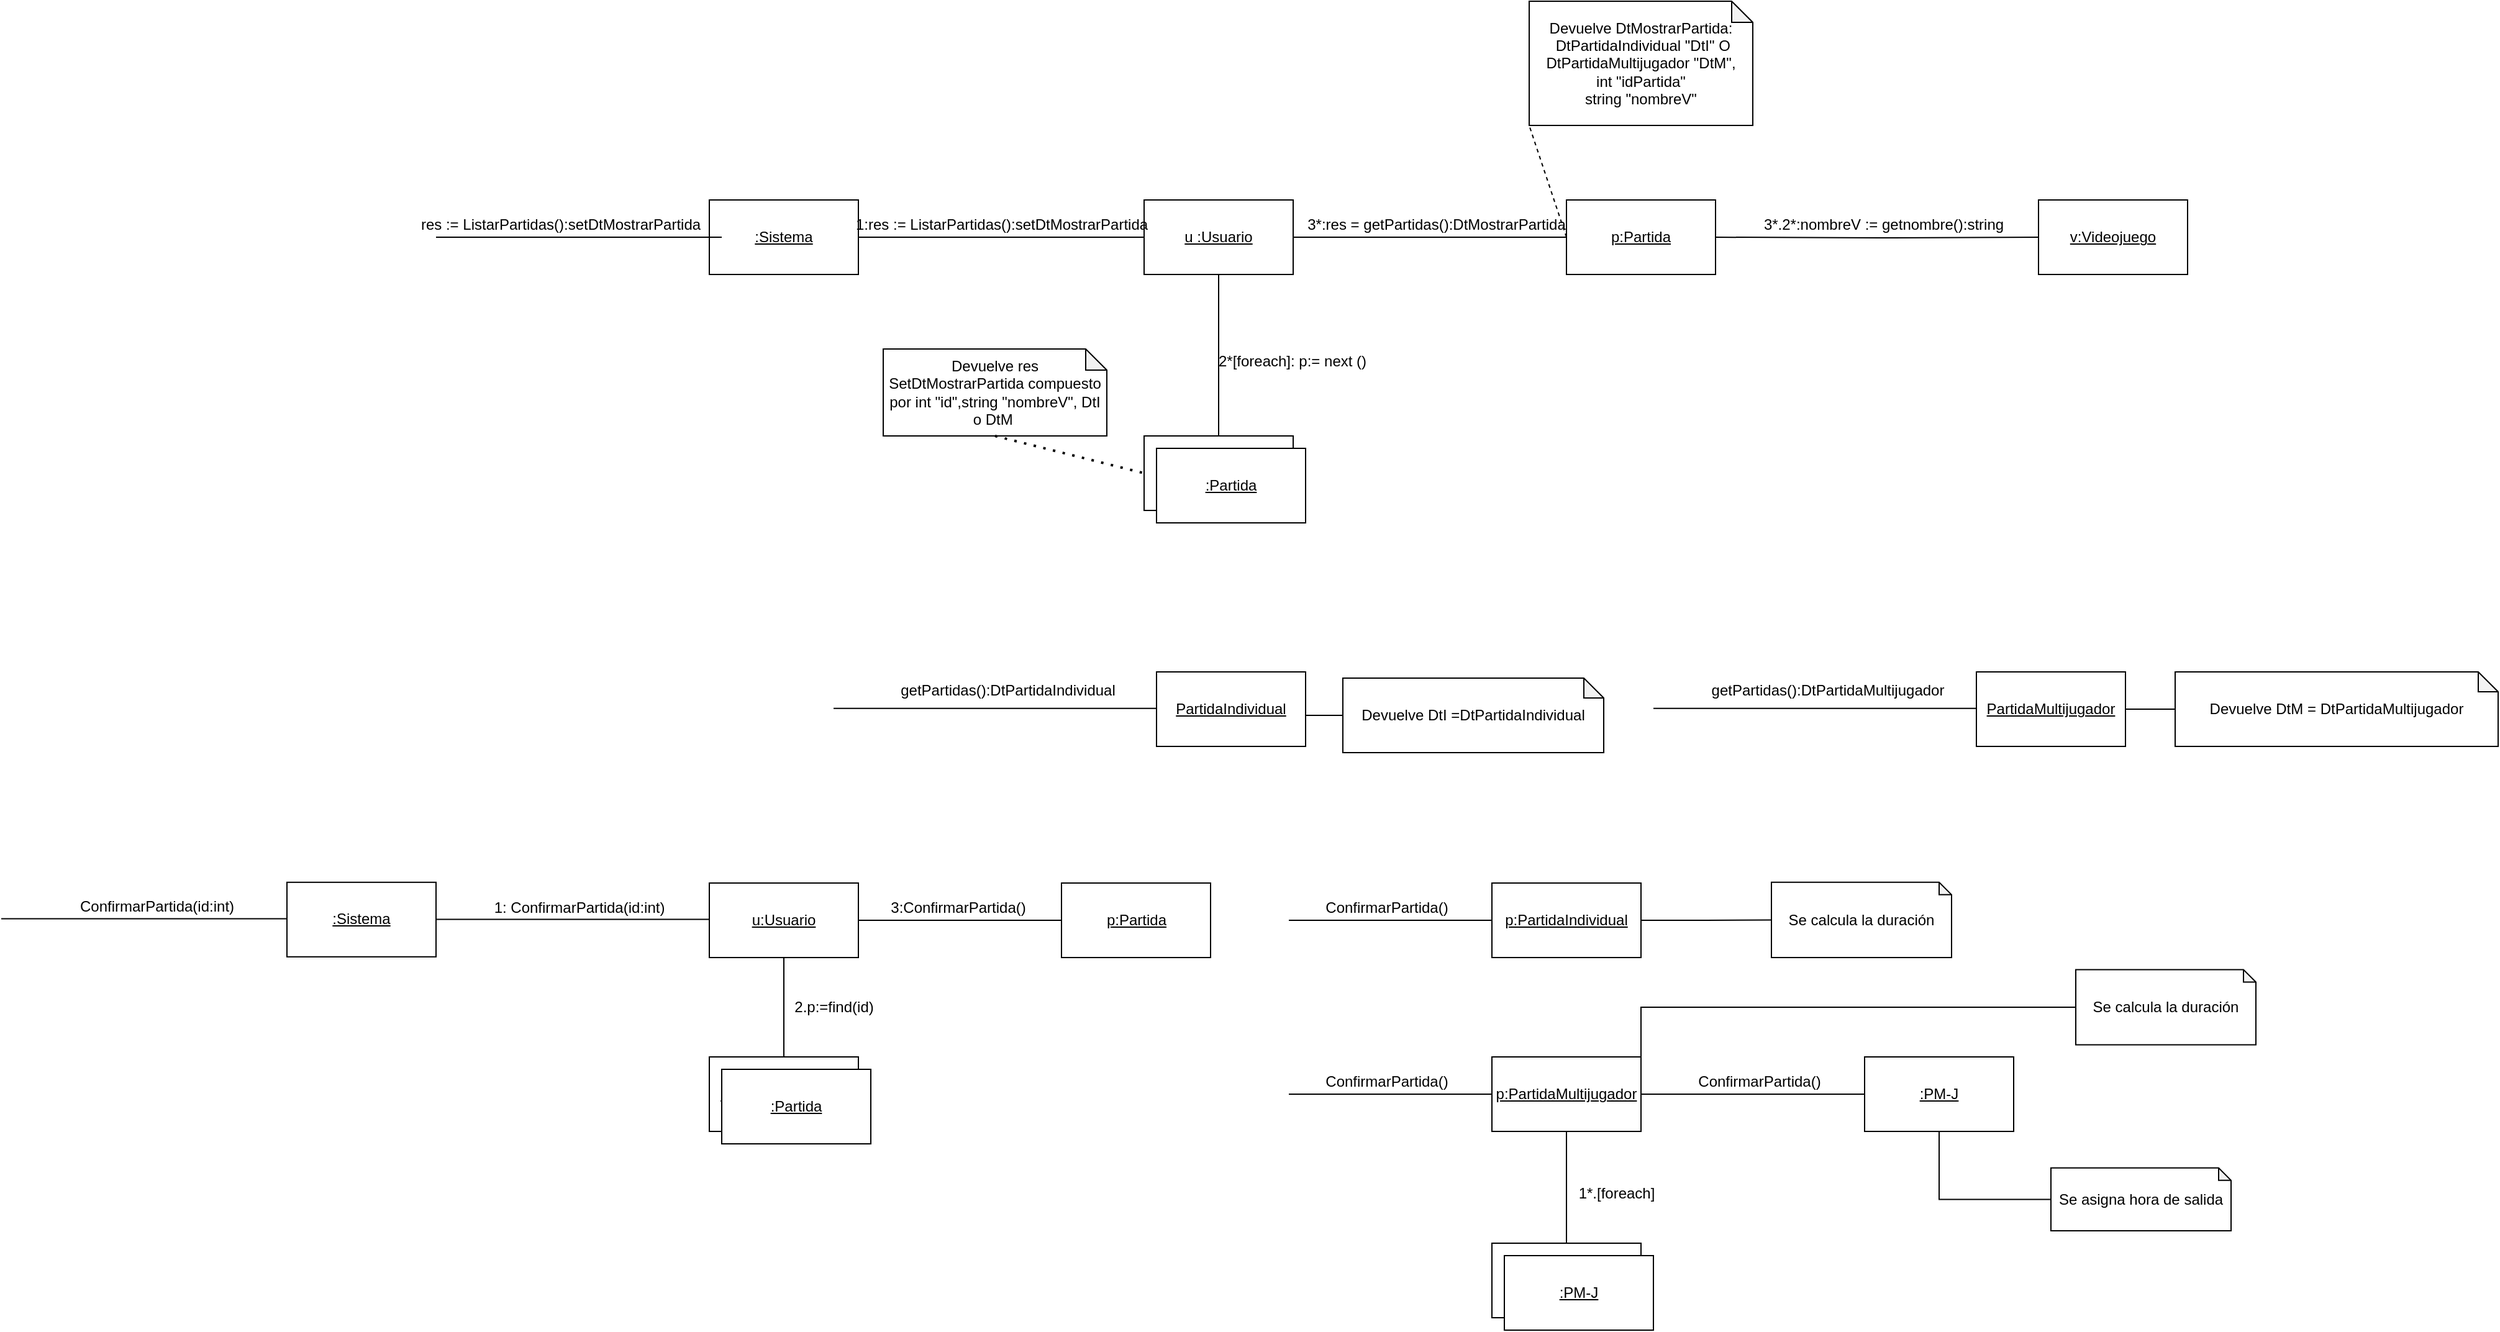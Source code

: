 <mxfile version="18.0.6" type="device"><diagram id="Cb_YuHBdfDSs6Tf1bv1O" name="Page-1"><mxGraphModel dx="2331" dy="764" grid="1" gridSize="10" guides="1" tooltips="1" connect="1" arrows="1" fold="1" page="1" pageScale="1" pageWidth="827" pageHeight="1169" math="0" shadow="0"><root><mxCell id="0"/><mxCell id="1" parent="0"/><mxCell id="gmDr7xhBhyS8L04tMxvV-5" style="edgeStyle=orthogonalEdgeStyle;rounded=0;orthogonalLoop=1;jettySize=auto;html=1;exitX=1;exitY=0.5;exitDx=0;exitDy=0;entryX=0;entryY=0.5;entryDx=0;entryDy=0;endArrow=none;endFill=0;" parent="1" source="gmDr7xhBhyS8L04tMxvV-1" target="gmDr7xhBhyS8L04tMxvV-4" edge="1"><mxGeometry relative="1" as="geometry"/></mxCell><mxCell id="gmDr7xhBhyS8L04tMxvV-1" value="&lt;u&gt;:Sistema&lt;/u&gt;" style="rounded=0;whiteSpace=wrap;html=1;" parent="1" vertex="1"><mxGeometry x="130" y="190" width="120" height="60" as="geometry"/></mxCell><mxCell id="gmDr7xhBhyS8L04tMxvV-2" value=":Videojuego" style="rounded=0;whiteSpace=wrap;html=1;" parent="1" vertex="1"><mxGeometry x="480" y="380" width="120" height="60" as="geometry"/></mxCell><mxCell id="gmDr7xhBhyS8L04tMxvV-9" style="edgeStyle=orthogonalEdgeStyle;rounded=0;orthogonalLoop=1;jettySize=auto;html=1;exitX=0.5;exitY=1;exitDx=0;exitDy=0;entryX=0.5;entryY=0;entryDx=0;entryDy=0;endArrow=none;endFill=0;" parent="1" source="gmDr7xhBhyS8L04tMxvV-4" target="gmDr7xhBhyS8L04tMxvV-2" edge="1"><mxGeometry relative="1" as="geometry"/></mxCell><mxCell id="gmDr7xhBhyS8L04tMxvV-15" style="edgeStyle=orthogonalEdgeStyle;rounded=0;orthogonalLoop=1;jettySize=auto;html=1;exitX=1;exitY=0.5;exitDx=0;exitDy=0;entryX=0;entryY=0.5;entryDx=0;entryDy=0;endArrow=none;endFill=0;" parent="1" source="gmDr7xhBhyS8L04tMxvV-4" target="gmDr7xhBhyS8L04tMxvV-14" edge="1"><mxGeometry relative="1" as="geometry"/></mxCell><mxCell id="gmDr7xhBhyS8L04tMxvV-4" value="&lt;u&gt;u :Usuario&lt;/u&gt;" style="rounded=0;whiteSpace=wrap;html=1;" parent="1" vertex="1"><mxGeometry x="480" y="190" width="120" height="60" as="geometry"/></mxCell><mxCell id="gmDr7xhBhyS8L04tMxvV-7" style="edgeStyle=orthogonalEdgeStyle;rounded=0;orthogonalLoop=1;jettySize=auto;html=1;exitX=1;exitY=0.5;exitDx=0;exitDy=0;entryX=0;entryY=0.5;entryDx=0;entryDy=0;endArrow=none;endFill=0;" parent="1" edge="1"><mxGeometry relative="1" as="geometry"><mxPoint x="-90" y="220" as="sourcePoint"/><mxPoint x="140" y="220" as="targetPoint"/></mxGeometry></mxCell><mxCell id="gmDr7xhBhyS8L04tMxvV-8" value="res := ListarPartidas():setDtMostrarPartida" style="text;html=1;align=center;verticalAlign=middle;resizable=0;points=[];autosize=1;strokeColor=none;fillColor=none;" parent="1" vertex="1"><mxGeometry x="-110" y="200" width="240" height="20" as="geometry"/></mxCell><mxCell id="gmDr7xhBhyS8L04tMxvV-10" value="1:res := ListarPartidas():setDtMostrarPartida" style="text;html=1;align=center;verticalAlign=middle;resizable=0;points=[];autosize=1;strokeColor=none;fillColor=none;" parent="1" vertex="1"><mxGeometry x="240" y="200" width="250" height="20" as="geometry"/></mxCell><mxCell id="gmDr7xhBhyS8L04tMxvV-12" value="2*[foreach]: p:= next ()" style="text;html=1;align=center;verticalAlign=middle;resizable=0;points=[];autosize=1;strokeColor=none;fillColor=none;" parent="1" vertex="1"><mxGeometry x="533.5" y="310" width="130" height="20" as="geometry"/></mxCell><mxCell id="gmDr7xhBhyS8L04tMxvV-13" value="&lt;u&gt;:Partida&lt;/u&gt;" style="rounded=0;whiteSpace=wrap;html=1;" parent="1" vertex="1"><mxGeometry x="490" y="390" width="120" height="60" as="geometry"/></mxCell><mxCell id="gmDr7xhBhyS8L04tMxvV-14" value="&lt;u&gt;p:Partida&lt;/u&gt;" style="rounded=0;whiteSpace=wrap;html=1;" parent="1" vertex="1"><mxGeometry x="820" y="190" width="120" height="60" as="geometry"/></mxCell><mxCell id="gmDr7xhBhyS8L04tMxvV-17" value="3*:res = getPartidas():DtMostrarPartida" style="text;html=1;align=center;verticalAlign=middle;resizable=0;points=[];autosize=1;strokeColor=none;fillColor=none;" parent="1" vertex="1"><mxGeometry x="605" y="200" width="220" height="20" as="geometry"/></mxCell><mxCell id="gmDr7xhBhyS8L04tMxvV-28" value="&lt;u&gt;PartidaIndividual&lt;/u&gt;" style="rounded=0;whiteSpace=wrap;html=1;" parent="1" vertex="1"><mxGeometry x="490" y="570" width="120" height="60" as="geometry"/></mxCell><mxCell id="gmDr7xhBhyS8L04tMxvV-29" value="getPartidas():DtPartidaIndividual" style="text;html=1;align=center;verticalAlign=middle;resizable=0;points=[];autosize=1;strokeColor=none;fillColor=none;" parent="1" vertex="1"><mxGeometry x="275" y="575" width="190" height="20" as="geometry"/></mxCell><mxCell id="gmDr7xhBhyS8L04tMxvV-30" style="edgeStyle=orthogonalEdgeStyle;rounded=0;orthogonalLoop=1;jettySize=auto;html=1;exitX=1;exitY=0.5;exitDx=0;exitDy=0;entryX=0;entryY=0.5;entryDx=0;entryDy=0;endArrow=none;endFill=0;" parent="1" edge="1"><mxGeometry relative="1" as="geometry"><mxPoint x="230" y="599.41" as="sourcePoint"/><mxPoint x="490" y="599.41" as="targetPoint"/></mxGeometry></mxCell><mxCell id="gmDr7xhBhyS8L04tMxvV-32" style="edgeStyle=orthogonalEdgeStyle;rounded=0;orthogonalLoop=1;jettySize=auto;html=1;exitX=0;exitY=0.5;exitDx=0;exitDy=0;exitPerimeter=0;endArrow=none;endFill=0;entryX=1;entryY=0.5;entryDx=0;entryDy=0;" parent="1" source="gmDr7xhBhyS8L04tMxvV-31" target="gmDr7xhBhyS8L04tMxvV-28" edge="1"><mxGeometry relative="1" as="geometry"><mxPoint x="680" y="599.706" as="targetPoint"/></mxGeometry></mxCell><mxCell id="gmDr7xhBhyS8L04tMxvV-31" value="Devuelve DtI =DtPartidaIndividual" style="shape=note;whiteSpace=wrap;html=1;backgroundOutline=1;darkOpacity=0.05;size=16;" parent="1" vertex="1"><mxGeometry x="640" y="575" width="210" height="60" as="geometry"/></mxCell><mxCell id="gmDr7xhBhyS8L04tMxvV-34" value="&lt;u&gt;PartidaMultijugador&lt;/u&gt;" style="rounded=0;whiteSpace=wrap;html=1;" parent="1" vertex="1"><mxGeometry x="1150" y="570" width="120" height="60" as="geometry"/></mxCell><mxCell id="gmDr7xhBhyS8L04tMxvV-35" value="getPartidas():DtPartidaMultijugador" style="text;html=1;align=center;verticalAlign=middle;resizable=0;points=[];autosize=1;strokeColor=none;fillColor=none;" parent="1" vertex="1"><mxGeometry x="930" y="575" width="200" height="20" as="geometry"/></mxCell><mxCell id="gmDr7xhBhyS8L04tMxvV-36" style="edgeStyle=orthogonalEdgeStyle;rounded=0;orthogonalLoop=1;jettySize=auto;html=1;exitX=1;exitY=0.5;exitDx=0;exitDy=0;entryX=0;entryY=0.5;entryDx=0;entryDy=0;endArrow=none;endFill=0;" parent="1" edge="1"><mxGeometry relative="1" as="geometry"><mxPoint x="890" y="599.41" as="sourcePoint"/><mxPoint x="1150" y="599.41" as="targetPoint"/></mxGeometry></mxCell><mxCell id="gmDr7xhBhyS8L04tMxvV-37" style="edgeStyle=orthogonalEdgeStyle;rounded=0;orthogonalLoop=1;jettySize=auto;html=1;exitX=0;exitY=0.5;exitDx=0;exitDy=0;exitPerimeter=0;endArrow=none;endFill=0;entryX=1;entryY=0.5;entryDx=0;entryDy=0;" parent="1" source="gmDr7xhBhyS8L04tMxvV-38" target="gmDr7xhBhyS8L04tMxvV-34" edge="1"><mxGeometry relative="1" as="geometry"><mxPoint x="1340" y="599.706" as="targetPoint"/></mxGeometry></mxCell><mxCell id="gmDr7xhBhyS8L04tMxvV-38" value="Devuelve DtM = DtPartidaMultijugador" style="shape=note;whiteSpace=wrap;html=1;backgroundOutline=1;darkOpacity=0.05;size=16;" parent="1" vertex="1"><mxGeometry x="1310" y="570" width="260" height="60" as="geometry"/></mxCell><mxCell id="gmDr7xhBhyS8L04tMxvV-39" value="Devuelve DtMostrarPartida:&lt;br&gt;&amp;nbsp;DtPartidaIndividual &quot;DtI&quot; O DtPartidaMultijugador &quot;DtM&quot;,&lt;br&gt;int &quot;idPartida&quot;&lt;br&gt;string &quot;nombreV&quot;" style="shape=note;whiteSpace=wrap;html=1;backgroundOutline=1;darkOpacity=0.05;size=17;" parent="1" vertex="1"><mxGeometry x="790" y="30" width="180" height="100" as="geometry"/></mxCell><mxCell id="gmDr7xhBhyS8L04tMxvV-41" value="Devuelve res SetDtMostrarPartida compuesto por int &quot;id&quot;,string &quot;nombreV&quot;, DtI o DtM&amp;nbsp;" style="shape=note;whiteSpace=wrap;html=1;backgroundOutline=1;darkOpacity=0.05;size=17;" parent="1" vertex="1"><mxGeometry x="270" y="310" width="180" height="70" as="geometry"/></mxCell><mxCell id="gmDr7xhBhyS8L04tMxvV-49" style="edgeStyle=orthogonalEdgeStyle;rounded=0;orthogonalLoop=1;jettySize=auto;html=1;exitX=0.5;exitY=1;exitDx=0;exitDy=0;entryX=0.5;entryY=0;entryDx=0;entryDy=0;endArrow=none;endFill=0;" parent="1" source="gmDr7xhBhyS8L04tMxvV-44" target="gmDr7xhBhyS8L04tMxvV-47" edge="1"><mxGeometry relative="1" as="geometry"/></mxCell><mxCell id="gmDr7xhBhyS8L04tMxvV-52" style="edgeStyle=orthogonalEdgeStyle;rounded=0;orthogonalLoop=1;jettySize=auto;html=1;exitX=1;exitY=0.5;exitDx=0;exitDy=0;entryX=0;entryY=0.5;entryDx=0;entryDy=0;endArrow=none;endFill=0;" parent="1" source="gmDr7xhBhyS8L04tMxvV-44" target="gmDr7xhBhyS8L04tMxvV-51" edge="1"><mxGeometry relative="1" as="geometry"/></mxCell><mxCell id="gmDr7xhBhyS8L04tMxvV-44" value="&lt;u&gt;u:Usuario&lt;/u&gt;" style="rounded=0;whiteSpace=wrap;html=1;" parent="1" vertex="1"><mxGeometry x="130" y="740" width="120" height="60" as="geometry"/></mxCell><mxCell id="gmDr7xhBhyS8L04tMxvV-45" style="edgeStyle=orthogonalEdgeStyle;rounded=0;orthogonalLoop=1;jettySize=auto;html=1;exitX=1;exitY=0.5;exitDx=0;exitDy=0;entryX=0;entryY=0.5;entryDx=0;entryDy=0;endArrow=none;endFill=0;" parent="1" edge="1"><mxGeometry relative="1" as="geometry"><mxPoint x="-100" y="769.29" as="sourcePoint"/><mxPoint x="130" y="769.29" as="targetPoint"/></mxGeometry></mxCell><mxCell id="gmDr7xhBhyS8L04tMxvV-46" value="1: ConfirmarPartida(id:int)" style="text;html=1;align=center;verticalAlign=middle;resizable=0;points=[];autosize=1;strokeColor=none;fillColor=none;" parent="1" vertex="1"><mxGeometry x="-50" y="750" width="150" height="20" as="geometry"/></mxCell><mxCell id="gmDr7xhBhyS8L04tMxvV-47" value="&lt;u&gt;:ControlVideojuego&lt;/u&gt;" style="rounded=0;whiteSpace=wrap;html=1;" parent="1" vertex="1"><mxGeometry x="130" y="880" width="120" height="60" as="geometry"/></mxCell><mxCell id="gmDr7xhBhyS8L04tMxvV-48" value="&lt;u&gt;:Partida&lt;/u&gt;" style="rounded=0;whiteSpace=wrap;html=1;" parent="1" vertex="1"><mxGeometry x="140" y="890" width="120" height="60" as="geometry"/></mxCell><mxCell id="gmDr7xhBhyS8L04tMxvV-50" value="2.p:=find(id)" style="text;html=1;align=center;verticalAlign=middle;resizable=0;points=[];autosize=1;strokeColor=none;fillColor=none;" parent="1" vertex="1"><mxGeometry x="190" y="830" width="80" height="20" as="geometry"/></mxCell><mxCell id="gmDr7xhBhyS8L04tMxvV-51" value="&lt;u&gt;p:Partida&lt;/u&gt;" style="rounded=0;whiteSpace=wrap;html=1;" parent="1" vertex="1"><mxGeometry x="413.5" y="740" width="120" height="60" as="geometry"/></mxCell><mxCell id="gmDr7xhBhyS8L04tMxvV-53" value="3:ConfirmarPartida()" style="text;html=1;align=center;verticalAlign=middle;resizable=0;points=[];autosize=1;strokeColor=none;fillColor=none;" parent="1" vertex="1"><mxGeometry x="270" y="750" width="120" height="20" as="geometry"/></mxCell><mxCell id="gmDr7xhBhyS8L04tMxvV-67" style="edgeStyle=orthogonalEdgeStyle;rounded=0;orthogonalLoop=1;jettySize=auto;html=1;exitX=0.5;exitY=1;exitDx=0;exitDy=0;entryX=0.5;entryY=0;entryDx=0;entryDy=0;endArrow=none;endFill=0;" parent="1" source="gmDr7xhBhyS8L04tMxvV-54" target="gmDr7xhBhyS8L04tMxvV-66" edge="1"><mxGeometry relative="1" as="geometry"/></mxCell><mxCell id="gmDr7xhBhyS8L04tMxvV-72" style="edgeStyle=orthogonalEdgeStyle;rounded=0;orthogonalLoop=1;jettySize=auto;html=1;exitX=1;exitY=0.5;exitDx=0;exitDy=0;entryX=0;entryY=0.5;entryDx=0;entryDy=0;endArrow=none;endFill=0;" parent="1" source="gmDr7xhBhyS8L04tMxvV-54" target="gmDr7xhBhyS8L04tMxvV-70" edge="1"><mxGeometry relative="1" as="geometry"/></mxCell><mxCell id="gmDr7xhBhyS8L04tMxvV-54" value="&lt;u&gt;p:PartidaMultijugador&lt;/u&gt;" style="rounded=0;whiteSpace=wrap;html=1;" parent="1" vertex="1"><mxGeometry x="760" y="880" width="120" height="60" as="geometry"/></mxCell><mxCell id="gmDr7xhBhyS8L04tMxvV-61" style="edgeStyle=orthogonalEdgeStyle;rounded=0;orthogonalLoop=1;jettySize=auto;html=1;exitX=1;exitY=0.5;exitDx=0;exitDy=0;entryX=0;entryY=0.5;entryDx=0;entryDy=0;entryPerimeter=0;endArrow=none;endFill=0;" parent="1" source="gmDr7xhBhyS8L04tMxvV-55" target="gmDr7xhBhyS8L04tMxvV-60" edge="1"><mxGeometry relative="1" as="geometry"/></mxCell><mxCell id="gmDr7xhBhyS8L04tMxvV-55" value="&lt;u&gt;p:PartidaIndividual&lt;/u&gt;" style="rounded=0;whiteSpace=wrap;html=1;" parent="1" vertex="1"><mxGeometry x="760" y="740" width="120" height="60" as="geometry"/></mxCell><mxCell id="gmDr7xhBhyS8L04tMxvV-58" value="ConfirmarPartida()" style="text;html=1;align=center;verticalAlign=middle;resizable=0;points=[];autosize=1;strokeColor=none;fillColor=none;" parent="1" vertex="1"><mxGeometry x="620" y="750" width="110" height="20" as="geometry"/></mxCell><mxCell id="gmDr7xhBhyS8L04tMxvV-59" style="edgeStyle=orthogonalEdgeStyle;rounded=0;orthogonalLoop=1;jettySize=auto;html=1;exitX=1;exitY=0.5;exitDx=0;exitDy=0;entryX=0;entryY=0.5;entryDx=0;entryDy=0;endArrow=none;endFill=0;" parent="1" edge="1"><mxGeometry relative="1" as="geometry"><mxPoint x="596.5" y="770" as="sourcePoint"/><mxPoint x="760" y="770" as="targetPoint"/></mxGeometry></mxCell><mxCell id="gmDr7xhBhyS8L04tMxvV-60" value="Se calcula la duración" style="shape=note;whiteSpace=wrap;html=1;backgroundOutline=1;darkOpacity=0.05;size=10;" parent="1" vertex="1"><mxGeometry x="985" y="739.41" width="145" height="60.59" as="geometry"/></mxCell><mxCell id="gmDr7xhBhyS8L04tMxvV-62" value="ConfirmarPartida()" style="text;html=1;align=center;verticalAlign=middle;resizable=0;points=[];autosize=1;strokeColor=none;fillColor=none;" parent="1" vertex="1"><mxGeometry x="620" y="890" width="110" height="20" as="geometry"/></mxCell><mxCell id="gmDr7xhBhyS8L04tMxvV-63" style="edgeStyle=orthogonalEdgeStyle;rounded=0;orthogonalLoop=1;jettySize=auto;html=1;exitX=1;exitY=0.5;exitDx=0;exitDy=0;entryX=0;entryY=0.5;entryDx=0;entryDy=0;endArrow=none;endFill=0;" parent="1" edge="1"><mxGeometry relative="1" as="geometry"><mxPoint x="596.5" y="910" as="sourcePoint"/><mxPoint x="760" y="910" as="targetPoint"/></mxGeometry></mxCell><mxCell id="gmDr7xhBhyS8L04tMxvV-64" value="Se calcula la duración" style="shape=note;whiteSpace=wrap;html=1;backgroundOutline=1;darkOpacity=0.05;size=10;" parent="1" vertex="1"><mxGeometry x="1230" y="809.71" width="145" height="60.59" as="geometry"/></mxCell><mxCell id="gmDr7xhBhyS8L04tMxvV-65" style="edgeStyle=orthogonalEdgeStyle;rounded=0;orthogonalLoop=1;jettySize=auto;html=1;exitX=1;exitY=0;exitDx=0;exitDy=0;entryX=0;entryY=0.5;entryDx=0;entryDy=0;entryPerimeter=0;endArrow=none;endFill=0;" parent="1" source="gmDr7xhBhyS8L04tMxvV-54" target="gmDr7xhBhyS8L04tMxvV-64" edge="1"><mxGeometry relative="1" as="geometry"><mxPoint x="880" y="910" as="sourcePoint"/></mxGeometry></mxCell><mxCell id="gmDr7xhBhyS8L04tMxvV-66" value="&lt;u&gt;:PM-J&lt;/u&gt;" style="rounded=0;whiteSpace=wrap;html=1;" parent="1" vertex="1"><mxGeometry x="760" y="1030" width="120" height="60" as="geometry"/></mxCell><mxCell id="gmDr7xhBhyS8L04tMxvV-78" style="edgeStyle=orthogonalEdgeStyle;rounded=0;orthogonalLoop=1;jettySize=auto;html=1;exitX=0.5;exitY=1;exitDx=0;exitDy=0;entryX=0;entryY=0.5;entryDx=0;entryDy=0;entryPerimeter=0;endArrow=none;endFill=0;" parent="1" source="gmDr7xhBhyS8L04tMxvV-70" target="gmDr7xhBhyS8L04tMxvV-77" edge="1"><mxGeometry relative="1" as="geometry"/></mxCell><mxCell id="gmDr7xhBhyS8L04tMxvV-70" value="&lt;u&gt;:PM-J&lt;/u&gt;" style="rounded=0;whiteSpace=wrap;html=1;" parent="1" vertex="1"><mxGeometry x="1060" y="880" width="120" height="60" as="geometry"/></mxCell><mxCell id="gmDr7xhBhyS8L04tMxvV-71" value="&lt;u&gt;:PM-J&lt;/u&gt;" style="rounded=0;whiteSpace=wrap;html=1;" parent="1" vertex="1"><mxGeometry x="770" y="1040" width="120" height="60" as="geometry"/></mxCell><mxCell id="gmDr7xhBhyS8L04tMxvV-73" value="1*.[foreach]" style="text;html=1;align=center;verticalAlign=middle;resizable=0;points=[];autosize=1;strokeColor=none;fillColor=none;" parent="1" vertex="1"><mxGeometry x="820" y="980" width="80" height="20" as="geometry"/></mxCell><mxCell id="gmDr7xhBhyS8L04tMxvV-75" value="ConfirmarPartida()" style="text;html=1;align=center;verticalAlign=middle;resizable=0;points=[];autosize=1;strokeColor=none;fillColor=none;" parent="1" vertex="1"><mxGeometry x="920" y="890" width="110" height="20" as="geometry"/></mxCell><mxCell id="gmDr7xhBhyS8L04tMxvV-77" value="Se asigna hora de salida" style="shape=note;whiteSpace=wrap;html=1;backgroundOutline=1;darkOpacity=0.05;size=10;" parent="1" vertex="1"><mxGeometry x="1210" y="969.41" width="145" height="50.59" as="geometry"/></mxCell><mxCell id="MDTUO4LbRcOLnzjO6J8B-1" value="" style="endArrow=none;dashed=1;html=1;rounded=0;entryX=0;entryY=1;entryDx=0;entryDy=0;entryPerimeter=0;exitX=0;exitY=0.5;exitDx=0;exitDy=0;" edge="1" parent="1" source="gmDr7xhBhyS8L04tMxvV-14" target="gmDr7xhBhyS8L04tMxvV-39"><mxGeometry width="50" height="50" relative="1" as="geometry"><mxPoint x="910" y="280" as="sourcePoint"/><mxPoint x="960" y="230" as="targetPoint"/></mxGeometry></mxCell><mxCell id="MDTUO4LbRcOLnzjO6J8B-3" value="" style="endArrow=none;dashed=1;html=1;dashPattern=1 3;strokeWidth=2;rounded=0;exitX=0.5;exitY=1;exitDx=0;exitDy=0;exitPerimeter=0;entryX=0;entryY=0.5;entryDx=0;entryDy=0;" edge="1" parent="1" source="gmDr7xhBhyS8L04tMxvV-41" target="gmDr7xhBhyS8L04tMxvV-2"><mxGeometry width="50" height="50" relative="1" as="geometry"><mxPoint x="800" y="370" as="sourcePoint"/><mxPoint x="850" y="320" as="targetPoint"/></mxGeometry></mxCell><mxCell id="MDTUO4LbRcOLnzjO6J8B-4" style="edgeStyle=orthogonalEdgeStyle;rounded=0;orthogonalLoop=1;jettySize=auto;html=1;exitX=1;exitY=0.5;exitDx=0;exitDy=0;entryX=0;entryY=0.5;entryDx=0;entryDy=0;endArrow=none;endFill=0;" edge="1" parent="1" target="MDTUO4LbRcOLnzjO6J8B-5"><mxGeometry relative="1" as="geometry"><mxPoint x="940" y="220" as="sourcePoint"/></mxGeometry></mxCell><mxCell id="MDTUO4LbRcOLnzjO6J8B-5" value="&lt;u&gt;v:Videojuego&lt;/u&gt;" style="rounded=0;whiteSpace=wrap;html=1;" vertex="1" parent="1"><mxGeometry x="1200" y="190" width="120" height="60" as="geometry"/></mxCell><mxCell id="MDTUO4LbRcOLnzjO6J8B-6" value="3*.2*:nombreV := getnombre():string" style="text;html=1;align=center;verticalAlign=middle;resizable=0;points=[];autosize=1;strokeColor=none;fillColor=none;" vertex="1" parent="1"><mxGeometry x="970" y="200" width="210" height="20" as="geometry"/></mxCell><mxCell id="MDTUO4LbRcOLnzjO6J8B-12" value="&lt;u&gt;:Sistema&lt;/u&gt;" style="rounded=0;whiteSpace=wrap;html=1;" vertex="1" parent="1"><mxGeometry x="-210" y="739.41" width="120" height="60" as="geometry"/></mxCell><mxCell id="MDTUO4LbRcOLnzjO6J8B-13" style="edgeStyle=orthogonalEdgeStyle;rounded=0;orthogonalLoop=1;jettySize=auto;html=1;exitX=1;exitY=0.5;exitDx=0;exitDy=0;entryX=0;entryY=0.5;entryDx=0;entryDy=0;endArrow=none;endFill=0;" edge="1" parent="1"><mxGeometry relative="1" as="geometry"><mxPoint x="-440" y="768.7" as="sourcePoint"/><mxPoint x="-210" y="768.7" as="targetPoint"/></mxGeometry></mxCell><mxCell id="MDTUO4LbRcOLnzjO6J8B-14" value="ConfirmarPartida(id:int)" style="text;html=1;align=center;verticalAlign=middle;resizable=0;points=[];autosize=1;strokeColor=none;fillColor=none;" vertex="1" parent="1"><mxGeometry x="-385" y="749.41" width="140" height="20" as="geometry"/></mxCell></root></mxGraphModel></diagram></mxfile>